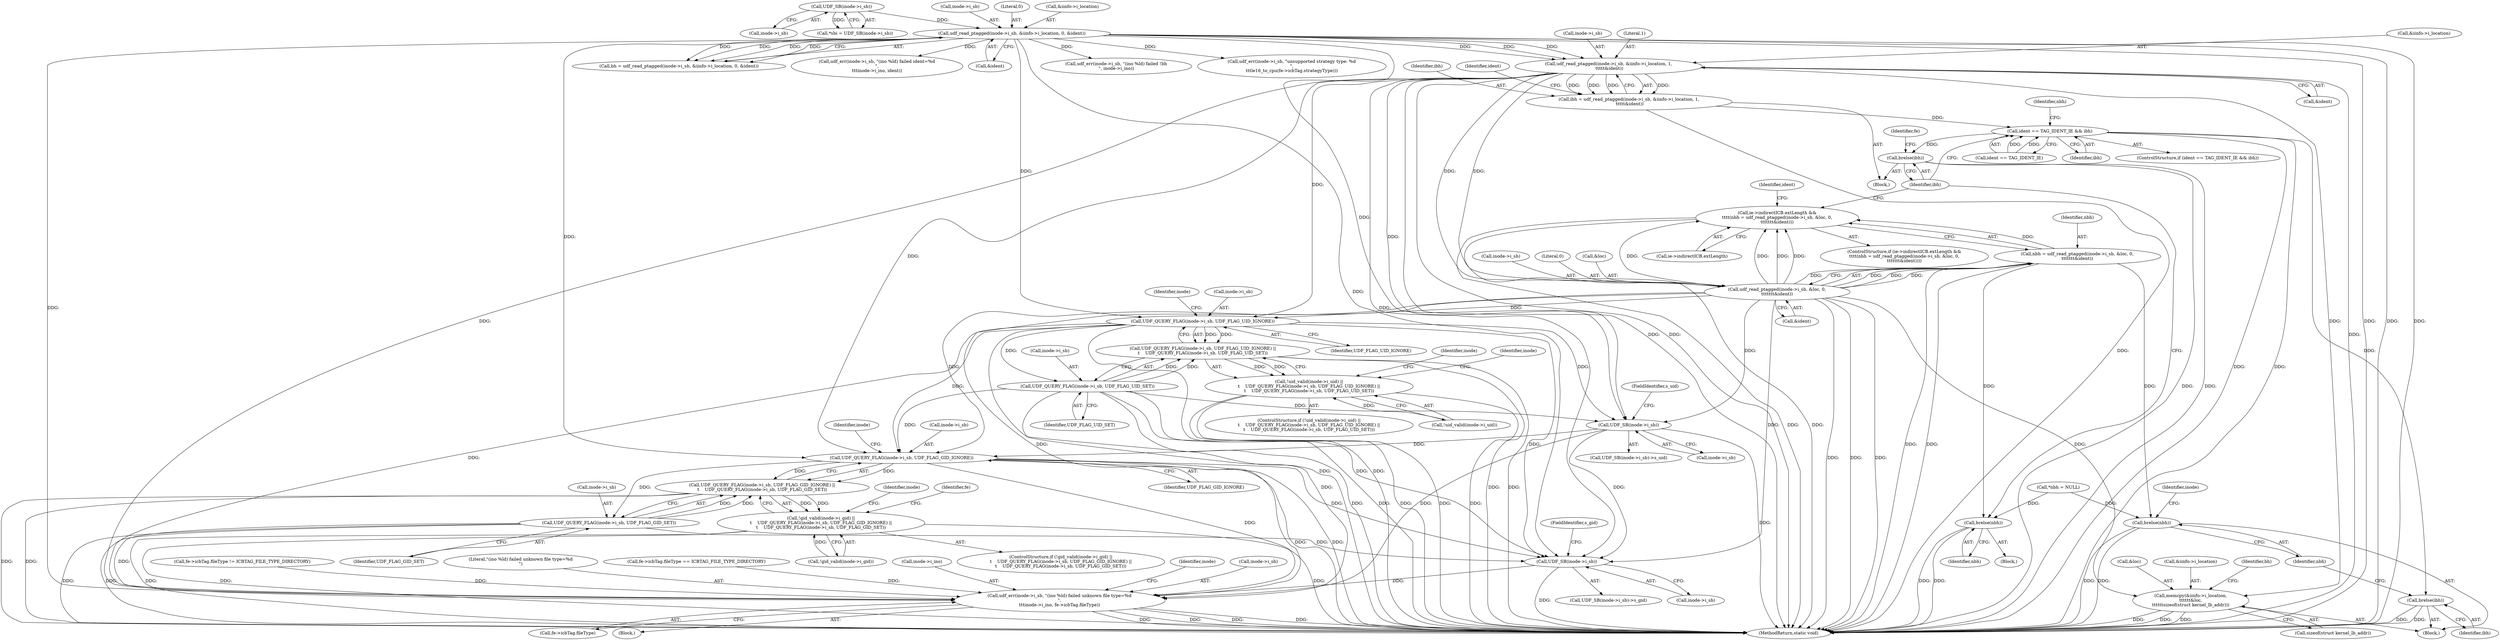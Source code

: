digraph "0_linux_c03aa9f6e1f938618e6db2e23afef0574efeeb65@API" {
"1000208" [label="(Call,udf_read_ptagged(inode->i_sb, &iinfo->i_location, 1,\n \t\t\t\t\t&ident))"];
"1000128" [label="(Call,udf_read_ptagged(inode->i_sb, &iinfo->i_location, 0, &ident))"];
"1000121" [label="(Call,UDF_SB(inode->i_sb))"];
"1000206" [label="(Call,ibh = udf_read_ptagged(inode->i_sb, &iinfo->i_location, 1,\n \t\t\t\t\t&ident))"];
"1000220" [label="(Call,ident == TAG_IDENT_IE && ibh)"];
"1000286" [label="(Call,brelse(ibh))"];
"1000295" [label="(Call,brelse(ibh))"];
"1000256" [label="(Call,udf_read_ptagged(inode->i_sb, &loc, 0,\n\t\t\t\t\t\t\t&ident))"];
"1000248" [label="(Call,ie->indirectICB.extLength &&\n\t\t\t\t(nbh = udf_read_ptagged(inode->i_sb, &loc, 0,\n\t\t\t\t\t\t\t&ident)))"];
"1000254" [label="(Call,nbh = udf_read_ptagged(inode->i_sb, &loc, 0,\n\t\t\t\t\t\t\t&ident))"];
"1000288" [label="(Call,brelse(nbh))"];
"1000293" [label="(Call,brelse(nbh))"];
"1000275" [label="(Call,memcpy(&iinfo->i_location,\n\t\t\t\t\t\t&loc,\n\t\t\t\t\t\tsizeof(struct kernel_lb_addr)))"];
"1000585" [label="(Call,UDF_QUERY_FLAG(inode->i_sb, UDF_FLAG_UID_IGNORE))"];
"1000584" [label="(Call,UDF_QUERY_FLAG(inode->i_sb, UDF_FLAG_UID_IGNORE) ||\n\t    UDF_QUERY_FLAG(inode->i_sb, UDF_FLAG_UID_SET))"];
"1000578" [label="(Call,!uid_valid(inode->i_uid) ||\n\t    UDF_QUERY_FLAG(inode->i_sb, UDF_FLAG_UID_IGNORE) ||\n\t    UDF_QUERY_FLAG(inode->i_sb, UDF_FLAG_UID_SET))"];
"1000590" [label="(Call,UDF_QUERY_FLAG(inode->i_sb, UDF_FLAG_UID_SET))"];
"1000600" [label="(Call,UDF_SB(inode->i_sb))"];
"1000619" [label="(Call,UDF_QUERY_FLAG(inode->i_sb, UDF_FLAG_GID_IGNORE))"];
"1000618" [label="(Call,UDF_QUERY_FLAG(inode->i_sb, UDF_FLAG_GID_IGNORE) ||\n\t    UDF_QUERY_FLAG(inode->i_sb, UDF_FLAG_GID_SET))"];
"1000612" [label="(Call,!gid_valid(inode->i_gid) ||\n\t    UDF_QUERY_FLAG(inode->i_sb, UDF_FLAG_GID_IGNORE) ||\n\t    UDF_QUERY_FLAG(inode->i_sb, UDF_FLAG_GID_SET))"];
"1000624" [label="(Call,UDF_QUERY_FLAG(inode->i_sb, UDF_FLAG_GID_SET))"];
"1000634" [label="(Call,UDF_SB(inode->i_sb))"];
"1001098" [label="(Call,udf_err(inode->i_sb, \"(ino %ld) failed unknown file type=%d\n\",\n\t\t\tinode->i_ino, fe->icbTag.fileType))"];
"1000634" [label="(Call,UDF_SB(inode->i_sb))"];
"1000248" [label="(Call,ie->indirectICB.extLength &&\n\t\t\t\t(nbh = udf_read_ptagged(inode->i_sb, &loc, 0,\n\t\t\t\t\t\t\t&ident)))"];
"1000296" [label="(Identifier,ibh)"];
"1000257" [label="(Call,inode->i_sb)"];
"1000262" [label="(Literal,0)"];
"1000644" [label="(Identifier,fe)"];
"1000594" [label="(Identifier,UDF_FLAG_UID_SET)"];
"1000126" [label="(Call,bh = udf_read_ptagged(inode->i_sb, &iinfo->i_location, 0, &ident))"];
"1000204" [label="(Block,)"];
"1000663" [label="(Call,fe->icbTag.fileType == ICBTAG_FILE_TYPE_DIRECTORY)"];
"1000280" [label="(Call,&loc)"];
"1000129" [label="(Call,inode->i_sb)"];
"1000282" [label="(Call,sizeof(struct kernel_lb_addr))"];
"1000263" [label="(Call,&ident)"];
"1000599" [label="(Call,UDF_SB(inode->i_sb)->s_uid)"];
"1000224" [label="(Identifier,ibh)"];
"1000604" [label="(FieldIdentifier,s_uid)"];
"1000611" [label="(ControlStructure,if (!gid_valid(inode->i_gid) ||\n\t    UDF_QUERY_FLAG(inode->i_sb, UDF_FLAG_GID_IGNORE) ||\n\t    UDF_QUERY_FLAG(inode->i_sb, UDF_FLAG_GID_SET)))"];
"1000122" [label="(Call,inode->i_sb)"];
"1000269" [label="(Identifier,ident)"];
"1000276" [label="(Call,&iinfo->i_location)"];
"1000620" [label="(Call,inode->i_sb)"];
"1000591" [label="(Call,inode->i_sb)"];
"1001103" [label="(Call,inode->i_ino)"];
"1000295" [label="(Call,brelse(ibh))"];
"1001106" [label="(Call,fe->icbTag.fileType)"];
"1000136" [label="(Literal,0)"];
"1000631" [label="(Identifier,inode)"];
"1000167" [label="(Call,udf_err(inode->i_sb, \"(ino %ld) failed ident=%d\n\",\n\t\t\tinode->i_ino, ident))"];
"1000206" [label="(Call,ibh = udf_read_ptagged(inode->i_sb, &iinfo->i_location, 1,\n \t\t\t\t\t&ident))"];
"1000255" [label="(Identifier,nbh)"];
"1000291" [label="(Identifier,inode)"];
"1000635" [label="(Call,inode->i_sb)"];
"1000207" [label="(Identifier,ibh)"];
"1000586" [label="(Call,inode->i_sb)"];
"1000612" [label="(Call,!gid_valid(inode->i_gid) ||\n\t    UDF_QUERY_FLAG(inode->i_sb, UDF_FLAG_GID_IGNORE) ||\n\t    UDF_QUERY_FLAG(inode->i_sb, UDF_FLAG_GID_SET))"];
"1000260" [label="(Call,&loc)"];
"1000287" [label="(Identifier,ibh)"];
"1000221" [label="(Call,ident == TAG_IDENT_IE)"];
"1000577" [label="(ControlStructure,if (!uid_valid(inode->i_uid) ||\n\t    UDF_QUERY_FLAG(inode->i_sb, UDF_FLAG_UID_IGNORE) ||\n\t    UDF_QUERY_FLAG(inode->i_sb, UDF_FLAG_UID_SET)))"];
"1001112" [label="(Identifier,inode)"];
"1000119" [label="(Call,*sbi = UDF_SB(inode->i_sb))"];
"1000220" [label="(Call,ident == TAG_IDENT_IE && ibh)"];
"1000217" [label="(Call,&ident)"];
"1000249" [label="(Call,ie->indirectICB.extLength)"];
"1001099" [label="(Call,inode->i_sb)"];
"1000289" [label="(Identifier,nbh)"];
"1001098" [label="(Call,udf_err(inode->i_sb, \"(ino %ld) failed unknown file type=%d\n\",\n\t\t\tinode->i_ino, fe->icbTag.fileType))"];
"1000626" [label="(Identifier,inode)"];
"1000286" [label="(Call,brelse(ibh))"];
"1000628" [label="(Identifier,UDF_FLAG_GID_SET)"];
"1000641" [label="(Call,fe->icbTag.fileType != ICBTAG_FILE_TYPE_DIRECTORY)"];
"1000328" [label="(Identifier,fe)"];
"1000219" [label="(ControlStructure,if (ident == TAG_IDENT_IE && ibh))"];
"1000589" [label="(Identifier,UDF_FLAG_UID_IGNORE)"];
"1000137" [label="(Call,&ident)"];
"1000623" [label="(Identifier,UDF_FLAG_GID_IGNORE)"];
"1001156" [label="(MethodReturn,static void)"];
"1000590" [label="(Call,UDF_QUERY_FLAG(inode->i_sb, UDF_FLAG_UID_SET))"];
"1000285" [label="(Identifier,bh)"];
"1000222" [label="(Identifier,ident)"];
"1000256" [label="(Call,udf_read_ptagged(inode->i_sb, &loc, 0,\n\t\t\t\t\t\t\t&ident))"];
"1000208" [label="(Call,udf_read_ptagged(inode->i_sb, &iinfo->i_location, 1,\n \t\t\t\t\t&ident))"];
"1000254" [label="(Call,nbh = udf_read_ptagged(inode->i_sb, &loc, 0,\n\t\t\t\t\t\t\t&ident))"];
"1000597" [label="(Identifier,inode)"];
"1000209" [label="(Call,inode->i_sb)"];
"1000121" [label="(Call,UDF_SB(inode->i_sb))"];
"1000606" [label="(Identifier,inode)"];
"1000579" [label="(Call,!uid_valid(inode->i_uid))"];
"1000584" [label="(Call,UDF_QUERY_FLAG(inode->i_sb, UDF_FLAG_UID_IGNORE) ||\n\t    UDF_QUERY_FLAG(inode->i_sb, UDF_FLAG_UID_SET))"];
"1000275" [label="(Call,memcpy(&iinfo->i_location,\n\t\t\t\t\t\t&loc,\n\t\t\t\t\t\tsizeof(struct kernel_lb_addr)))"];
"1000601" [label="(Call,inode->i_sb)"];
"1000592" [label="(Identifier,inode)"];
"1000638" [label="(FieldIdentifier,s_gid)"];
"1000624" [label="(Call,UDF_QUERY_FLAG(inode->i_sb, UDF_FLAG_GID_SET))"];
"1000578" [label="(Call,!uid_valid(inode->i_uid) ||\n\t    UDF_QUERY_FLAG(inode->i_sb, UDF_FLAG_UID_IGNORE) ||\n\t    UDF_QUERY_FLAG(inode->i_sb, UDF_FLAG_UID_SET))"];
"1000216" [label="(Literal,1)"];
"1000585" [label="(Call,UDF_QUERY_FLAG(inode->i_sb, UDF_FLAG_UID_IGNORE))"];
"1000600" [label="(Call,UDF_SB(inode->i_sb))"];
"1000961" [label="(Block,)"];
"1000613" [label="(Call,!gid_valid(inode->i_gid))"];
"1000143" [label="(Call,udf_err(inode->i_sb, \"(ino %ld) failed !bh\n\", inode->i_ino))"];
"1000625" [label="(Call,inode->i_sb)"];
"1000132" [label="(Call,&iinfo->i_location)"];
"1000633" [label="(Call,UDF_SB(inode->i_sb)->s_gid)"];
"1000265" [label="(Block,)"];
"1000274" [label="(Block,)"];
"1000227" [label="(Call,*nbh = NULL)"];
"1000294" [label="(Identifier,nbh)"];
"1000293" [label="(Call,brelse(nbh))"];
"1000228" [label="(Identifier,nbh)"];
"1000288" [label="(Call,brelse(nbh))"];
"1000212" [label="(Call,&iinfo->i_location)"];
"1000308" [label="(Call,udf_err(inode->i_sb, \"unsupported strategy type: %d\n\",\n\t\t\tle16_to_cpu(fe->icbTag.strategyType)))"];
"1001102" [label="(Literal,\"(ino %ld) failed unknown file type=%d\n\")"];
"1000128" [label="(Call,udf_read_ptagged(inode->i_sb, &iinfo->i_location, 0, &ident))"];
"1000619" [label="(Call,UDF_QUERY_FLAG(inode->i_sb, UDF_FLAG_GID_IGNORE))"];
"1000618" [label="(Call,UDF_QUERY_FLAG(inode->i_sb, UDF_FLAG_GID_IGNORE) ||\n\t    UDF_QUERY_FLAG(inode->i_sb, UDF_FLAG_GID_SET))"];
"1000247" [label="(ControlStructure,if (ie->indirectICB.extLength &&\n\t\t\t\t(nbh = udf_read_ptagged(inode->i_sb, &loc, 0,\n\t\t\t\t\t\t\t&ident))))"];
"1000208" -> "1000206"  [label="AST: "];
"1000208" -> "1000217"  [label="CFG: "];
"1000209" -> "1000208"  [label="AST: "];
"1000212" -> "1000208"  [label="AST: "];
"1000216" -> "1000208"  [label="AST: "];
"1000217" -> "1000208"  [label="AST: "];
"1000206" -> "1000208"  [label="CFG: "];
"1000208" -> "1001156"  [label="DDG: "];
"1000208" -> "1001156"  [label="DDG: "];
"1000208" -> "1001156"  [label="DDG: "];
"1000208" -> "1000206"  [label="DDG: "];
"1000208" -> "1000206"  [label="DDG: "];
"1000208" -> "1000206"  [label="DDG: "];
"1000208" -> "1000206"  [label="DDG: "];
"1000128" -> "1000208"  [label="DDG: "];
"1000128" -> "1000208"  [label="DDG: "];
"1000128" -> "1000208"  [label="DDG: "];
"1000208" -> "1000256"  [label="DDG: "];
"1000208" -> "1000256"  [label="DDG: "];
"1000208" -> "1000275"  [label="DDG: "];
"1000208" -> "1000585"  [label="DDG: "];
"1000208" -> "1000600"  [label="DDG: "];
"1000208" -> "1000619"  [label="DDG: "];
"1000208" -> "1000634"  [label="DDG: "];
"1000208" -> "1001098"  [label="DDG: "];
"1000128" -> "1000126"  [label="AST: "];
"1000128" -> "1000137"  [label="CFG: "];
"1000129" -> "1000128"  [label="AST: "];
"1000132" -> "1000128"  [label="AST: "];
"1000136" -> "1000128"  [label="AST: "];
"1000137" -> "1000128"  [label="AST: "];
"1000126" -> "1000128"  [label="CFG: "];
"1000128" -> "1001156"  [label="DDG: "];
"1000128" -> "1001156"  [label="DDG: "];
"1000128" -> "1001156"  [label="DDG: "];
"1000128" -> "1000126"  [label="DDG: "];
"1000128" -> "1000126"  [label="DDG: "];
"1000128" -> "1000126"  [label="DDG: "];
"1000128" -> "1000126"  [label="DDG: "];
"1000121" -> "1000128"  [label="DDG: "];
"1000128" -> "1000143"  [label="DDG: "];
"1000128" -> "1000167"  [label="DDG: "];
"1000128" -> "1000308"  [label="DDG: "];
"1000128" -> "1000585"  [label="DDG: "];
"1000128" -> "1000600"  [label="DDG: "];
"1000128" -> "1000619"  [label="DDG: "];
"1000128" -> "1000634"  [label="DDG: "];
"1000128" -> "1001098"  [label="DDG: "];
"1000121" -> "1000119"  [label="AST: "];
"1000121" -> "1000122"  [label="CFG: "];
"1000122" -> "1000121"  [label="AST: "];
"1000119" -> "1000121"  [label="CFG: "];
"1000121" -> "1000119"  [label="DDG: "];
"1000206" -> "1000204"  [label="AST: "];
"1000207" -> "1000206"  [label="AST: "];
"1000222" -> "1000206"  [label="CFG: "];
"1000206" -> "1001156"  [label="DDG: "];
"1000206" -> "1000220"  [label="DDG: "];
"1000220" -> "1000219"  [label="AST: "];
"1000220" -> "1000221"  [label="CFG: "];
"1000220" -> "1000224"  [label="CFG: "];
"1000221" -> "1000220"  [label="AST: "];
"1000224" -> "1000220"  [label="AST: "];
"1000228" -> "1000220"  [label="CFG: "];
"1000296" -> "1000220"  [label="CFG: "];
"1000220" -> "1001156"  [label="DDG: "];
"1000220" -> "1001156"  [label="DDG: "];
"1000221" -> "1000220"  [label="DDG: "];
"1000221" -> "1000220"  [label="DDG: "];
"1000220" -> "1000286"  [label="DDG: "];
"1000220" -> "1000295"  [label="DDG: "];
"1000286" -> "1000274"  [label="AST: "];
"1000286" -> "1000287"  [label="CFG: "];
"1000287" -> "1000286"  [label="AST: "];
"1000289" -> "1000286"  [label="CFG: "];
"1000286" -> "1001156"  [label="DDG: "];
"1000286" -> "1001156"  [label="DDG: "];
"1000295" -> "1000204"  [label="AST: "];
"1000295" -> "1000296"  [label="CFG: "];
"1000296" -> "1000295"  [label="AST: "];
"1000328" -> "1000295"  [label="CFG: "];
"1000295" -> "1001156"  [label="DDG: "];
"1000295" -> "1001156"  [label="DDG: "];
"1000256" -> "1000254"  [label="AST: "];
"1000256" -> "1000263"  [label="CFG: "];
"1000257" -> "1000256"  [label="AST: "];
"1000260" -> "1000256"  [label="AST: "];
"1000262" -> "1000256"  [label="AST: "];
"1000263" -> "1000256"  [label="AST: "];
"1000254" -> "1000256"  [label="CFG: "];
"1000256" -> "1001156"  [label="DDG: "];
"1000256" -> "1001156"  [label="DDG: "];
"1000256" -> "1001156"  [label="DDG: "];
"1000256" -> "1000248"  [label="DDG: "];
"1000256" -> "1000248"  [label="DDG: "];
"1000256" -> "1000248"  [label="DDG: "];
"1000256" -> "1000248"  [label="DDG: "];
"1000256" -> "1000254"  [label="DDG: "];
"1000256" -> "1000254"  [label="DDG: "];
"1000256" -> "1000254"  [label="DDG: "];
"1000256" -> "1000254"  [label="DDG: "];
"1000256" -> "1000275"  [label="DDG: "];
"1000256" -> "1000585"  [label="DDG: "];
"1000256" -> "1000600"  [label="DDG: "];
"1000256" -> "1000619"  [label="DDG: "];
"1000256" -> "1000634"  [label="DDG: "];
"1000256" -> "1001098"  [label="DDG: "];
"1000248" -> "1000247"  [label="AST: "];
"1000248" -> "1000249"  [label="CFG: "];
"1000248" -> "1000254"  [label="CFG: "];
"1000249" -> "1000248"  [label="AST: "];
"1000254" -> "1000248"  [label="AST: "];
"1000269" -> "1000248"  [label="CFG: "];
"1000296" -> "1000248"  [label="CFG: "];
"1000248" -> "1001156"  [label="DDG: "];
"1000248" -> "1001156"  [label="DDG: "];
"1000254" -> "1000248"  [label="DDG: "];
"1000255" -> "1000254"  [label="AST: "];
"1000254" -> "1001156"  [label="DDG: "];
"1000254" -> "1001156"  [label="DDG: "];
"1000254" -> "1000288"  [label="DDG: "];
"1000254" -> "1000293"  [label="DDG: "];
"1000288" -> "1000274"  [label="AST: "];
"1000288" -> "1000289"  [label="CFG: "];
"1000289" -> "1000288"  [label="AST: "];
"1000291" -> "1000288"  [label="CFG: "];
"1000288" -> "1001156"  [label="DDG: "];
"1000288" -> "1001156"  [label="DDG: "];
"1000227" -> "1000288"  [label="DDG: "];
"1000293" -> "1000265"  [label="AST: "];
"1000293" -> "1000294"  [label="CFG: "];
"1000294" -> "1000293"  [label="AST: "];
"1000296" -> "1000293"  [label="CFG: "];
"1000293" -> "1001156"  [label="DDG: "];
"1000293" -> "1001156"  [label="DDG: "];
"1000227" -> "1000293"  [label="DDG: "];
"1000275" -> "1000274"  [label="AST: "];
"1000275" -> "1000282"  [label="CFG: "];
"1000276" -> "1000275"  [label="AST: "];
"1000280" -> "1000275"  [label="AST: "];
"1000282" -> "1000275"  [label="AST: "];
"1000285" -> "1000275"  [label="CFG: "];
"1000275" -> "1001156"  [label="DDG: "];
"1000275" -> "1001156"  [label="DDG: "];
"1000275" -> "1001156"  [label="DDG: "];
"1000585" -> "1000584"  [label="AST: "];
"1000585" -> "1000589"  [label="CFG: "];
"1000586" -> "1000585"  [label="AST: "];
"1000589" -> "1000585"  [label="AST: "];
"1000592" -> "1000585"  [label="CFG: "];
"1000584" -> "1000585"  [label="CFG: "];
"1000585" -> "1001156"  [label="DDG: "];
"1000585" -> "1001156"  [label="DDG: "];
"1000585" -> "1000584"  [label="DDG: "];
"1000585" -> "1000584"  [label="DDG: "];
"1000585" -> "1000590"  [label="DDG: "];
"1000585" -> "1000600"  [label="DDG: "];
"1000585" -> "1000619"  [label="DDG: "];
"1000585" -> "1000634"  [label="DDG: "];
"1000585" -> "1001098"  [label="DDG: "];
"1000584" -> "1000578"  [label="AST: "];
"1000584" -> "1000590"  [label="CFG: "];
"1000590" -> "1000584"  [label="AST: "];
"1000578" -> "1000584"  [label="CFG: "];
"1000584" -> "1001156"  [label="DDG: "];
"1000584" -> "1001156"  [label="DDG: "];
"1000584" -> "1000578"  [label="DDG: "];
"1000584" -> "1000578"  [label="DDG: "];
"1000590" -> "1000584"  [label="DDG: "];
"1000590" -> "1000584"  [label="DDG: "];
"1000578" -> "1000577"  [label="AST: "];
"1000578" -> "1000579"  [label="CFG: "];
"1000579" -> "1000578"  [label="AST: "];
"1000597" -> "1000578"  [label="CFG: "];
"1000606" -> "1000578"  [label="CFG: "];
"1000578" -> "1001156"  [label="DDG: "];
"1000578" -> "1001156"  [label="DDG: "];
"1000578" -> "1001156"  [label="DDG: "];
"1000579" -> "1000578"  [label="DDG: "];
"1000590" -> "1000594"  [label="CFG: "];
"1000591" -> "1000590"  [label="AST: "];
"1000594" -> "1000590"  [label="AST: "];
"1000590" -> "1001156"  [label="DDG: "];
"1000590" -> "1001156"  [label="DDG: "];
"1000590" -> "1000600"  [label="DDG: "];
"1000590" -> "1000619"  [label="DDG: "];
"1000590" -> "1000634"  [label="DDG: "];
"1000590" -> "1001098"  [label="DDG: "];
"1000600" -> "1000599"  [label="AST: "];
"1000600" -> "1000601"  [label="CFG: "];
"1000601" -> "1000600"  [label="AST: "];
"1000604" -> "1000600"  [label="CFG: "];
"1000600" -> "1001156"  [label="DDG: "];
"1000600" -> "1000619"  [label="DDG: "];
"1000600" -> "1000634"  [label="DDG: "];
"1000600" -> "1001098"  [label="DDG: "];
"1000619" -> "1000618"  [label="AST: "];
"1000619" -> "1000623"  [label="CFG: "];
"1000620" -> "1000619"  [label="AST: "];
"1000623" -> "1000619"  [label="AST: "];
"1000626" -> "1000619"  [label="CFG: "];
"1000618" -> "1000619"  [label="CFG: "];
"1000619" -> "1001156"  [label="DDG: "];
"1000619" -> "1001156"  [label="DDG: "];
"1000619" -> "1000618"  [label="DDG: "];
"1000619" -> "1000618"  [label="DDG: "];
"1000619" -> "1000624"  [label="DDG: "];
"1000619" -> "1000634"  [label="DDG: "];
"1000619" -> "1001098"  [label="DDG: "];
"1000618" -> "1000612"  [label="AST: "];
"1000618" -> "1000624"  [label="CFG: "];
"1000624" -> "1000618"  [label="AST: "];
"1000612" -> "1000618"  [label="CFG: "];
"1000618" -> "1001156"  [label="DDG: "];
"1000618" -> "1001156"  [label="DDG: "];
"1000618" -> "1000612"  [label="DDG: "];
"1000618" -> "1000612"  [label="DDG: "];
"1000624" -> "1000618"  [label="DDG: "];
"1000624" -> "1000618"  [label="DDG: "];
"1000612" -> "1000611"  [label="AST: "];
"1000612" -> "1000613"  [label="CFG: "];
"1000613" -> "1000612"  [label="AST: "];
"1000631" -> "1000612"  [label="CFG: "];
"1000644" -> "1000612"  [label="CFG: "];
"1000612" -> "1001156"  [label="DDG: "];
"1000612" -> "1001156"  [label="DDG: "];
"1000612" -> "1001156"  [label="DDG: "];
"1000613" -> "1000612"  [label="DDG: "];
"1000624" -> "1000628"  [label="CFG: "];
"1000625" -> "1000624"  [label="AST: "];
"1000628" -> "1000624"  [label="AST: "];
"1000624" -> "1001156"  [label="DDG: "];
"1000624" -> "1001156"  [label="DDG: "];
"1000624" -> "1000634"  [label="DDG: "];
"1000624" -> "1001098"  [label="DDG: "];
"1000634" -> "1000633"  [label="AST: "];
"1000634" -> "1000635"  [label="CFG: "];
"1000635" -> "1000634"  [label="AST: "];
"1000638" -> "1000634"  [label="CFG: "];
"1000634" -> "1001156"  [label="DDG: "];
"1000634" -> "1001098"  [label="DDG: "];
"1001098" -> "1000961"  [label="AST: "];
"1001098" -> "1001106"  [label="CFG: "];
"1001099" -> "1001098"  [label="AST: "];
"1001102" -> "1001098"  [label="AST: "];
"1001103" -> "1001098"  [label="AST: "];
"1001106" -> "1001098"  [label="AST: "];
"1001112" -> "1001098"  [label="CFG: "];
"1001098" -> "1001156"  [label="DDG: "];
"1001098" -> "1001156"  [label="DDG: "];
"1001098" -> "1001156"  [label="DDG: "];
"1001098" -> "1001156"  [label="DDG: "];
"1000663" -> "1001098"  [label="DDG: "];
"1000641" -> "1001098"  [label="DDG: "];
}
